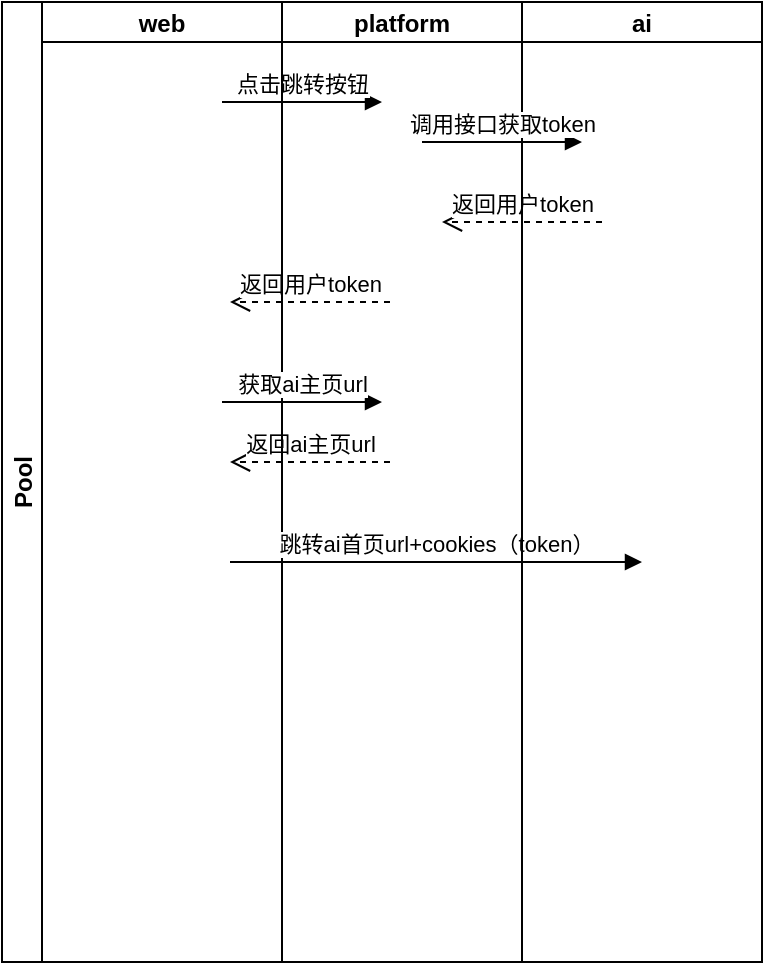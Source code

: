 <mxfile version="20.4.0" type="github">
  <diagram id="KbchkIKG-qQ7ytqduDwR" name="第 1 页">
    <mxGraphModel dx="946" dy="620" grid="1" gridSize="10" guides="1" tooltips="1" connect="1" arrows="1" fold="1" page="1" pageScale="1" pageWidth="827" pageHeight="1169" math="0" shadow="0">
      <root>
        <mxCell id="0" />
        <mxCell id="1" parent="0" />
        <mxCell id="k8y82B3hVpAm6ASazB2X-1" value="Pool" style="swimlane;childLayout=stackLayout;resizeParent=1;resizeParentMax=0;startSize=20;horizontal=0;horizontalStack=1;" parent="1" vertex="1">
          <mxGeometry x="220" y="80" width="380" height="480" as="geometry" />
        </mxCell>
        <mxCell id="k8y82B3hVpAm6ASazB2X-2" value="web" style="swimlane;startSize=20;" parent="k8y82B3hVpAm6ASazB2X-1" vertex="1">
          <mxGeometry x="20" width="120" height="480" as="geometry" />
        </mxCell>
        <mxCell id="k8y82B3hVpAm6ASazB2X-5" value="点击跳转按钮" style="html=1;verticalAlign=bottom;endArrow=block;rounded=0;" parent="k8y82B3hVpAm6ASazB2X-2" edge="1">
          <mxGeometry width="80" relative="1" as="geometry">
            <mxPoint x="90" y="50" as="sourcePoint" />
            <mxPoint x="170" y="50" as="targetPoint" />
          </mxGeometry>
        </mxCell>
        <mxCell id="k8y82B3hVpAm6ASazB2X-8" value="返回用户token" style="html=1;verticalAlign=bottom;endArrow=open;dashed=1;endSize=8;rounded=0;" parent="k8y82B3hVpAm6ASazB2X-2" edge="1">
          <mxGeometry relative="1" as="geometry">
            <mxPoint x="174" y="150" as="sourcePoint" />
            <mxPoint x="94" y="150" as="targetPoint" />
          </mxGeometry>
        </mxCell>
        <mxCell id="k8y82B3hVpAm6ASazB2X-10" value="返回ai主页url" style="html=1;verticalAlign=bottom;endArrow=open;dashed=1;endSize=8;rounded=0;" parent="k8y82B3hVpAm6ASazB2X-2" edge="1">
          <mxGeometry relative="1" as="geometry">
            <mxPoint x="174" y="230" as="sourcePoint" />
            <mxPoint x="94" y="230" as="targetPoint" />
          </mxGeometry>
        </mxCell>
        <mxCell id="k8y82B3hVpAm6ASazB2X-3" value="platform" style="swimlane;startSize=20;" parent="k8y82B3hVpAm6ASazB2X-1" vertex="1">
          <mxGeometry x="140" width="120" height="480" as="geometry" />
        </mxCell>
        <mxCell id="k8y82B3hVpAm6ASazB2X-7" value="返回用户token" style="html=1;verticalAlign=bottom;endArrow=open;dashed=1;endSize=8;rounded=0;" parent="k8y82B3hVpAm6ASazB2X-3" edge="1">
          <mxGeometry relative="1" as="geometry">
            <mxPoint x="160" y="110" as="sourcePoint" />
            <mxPoint x="80" y="110" as="targetPoint" />
          </mxGeometry>
        </mxCell>
        <mxCell id="k8y82B3hVpAm6ASazB2X-9" value="获取ai主页url" style="html=1;verticalAlign=bottom;endArrow=block;rounded=0;" parent="k8y82B3hVpAm6ASazB2X-3" edge="1">
          <mxGeometry width="80" relative="1" as="geometry">
            <mxPoint x="-30" y="200" as="sourcePoint" />
            <mxPoint x="50" y="200" as="targetPoint" />
          </mxGeometry>
        </mxCell>
        <mxCell id="k8y82B3hVpAm6ASazB2X-11" value="跳转ai首页url+cookies（token）" style="html=1;verticalAlign=bottom;endArrow=block;rounded=0;" parent="k8y82B3hVpAm6ASazB2X-3" edge="1">
          <mxGeometry width="80" relative="1" as="geometry">
            <mxPoint x="-26" y="280" as="sourcePoint" />
            <mxPoint x="180" y="280" as="targetPoint" />
          </mxGeometry>
        </mxCell>
        <mxCell id="k8y82B3hVpAm6ASazB2X-4" value="ai" style="swimlane;startSize=20;" parent="k8y82B3hVpAm6ASazB2X-1" vertex="1">
          <mxGeometry x="260" width="120" height="480" as="geometry" />
        </mxCell>
        <mxCell id="k8y82B3hVpAm6ASazB2X-6" value="调用接口获取token" style="html=1;verticalAlign=bottom;endArrow=block;rounded=0;" parent="k8y82B3hVpAm6ASazB2X-4" edge="1">
          <mxGeometry width="80" relative="1" as="geometry">
            <mxPoint x="-50" y="70" as="sourcePoint" />
            <mxPoint x="30" y="70" as="targetPoint" />
          </mxGeometry>
        </mxCell>
      </root>
    </mxGraphModel>
  </diagram>
</mxfile>
